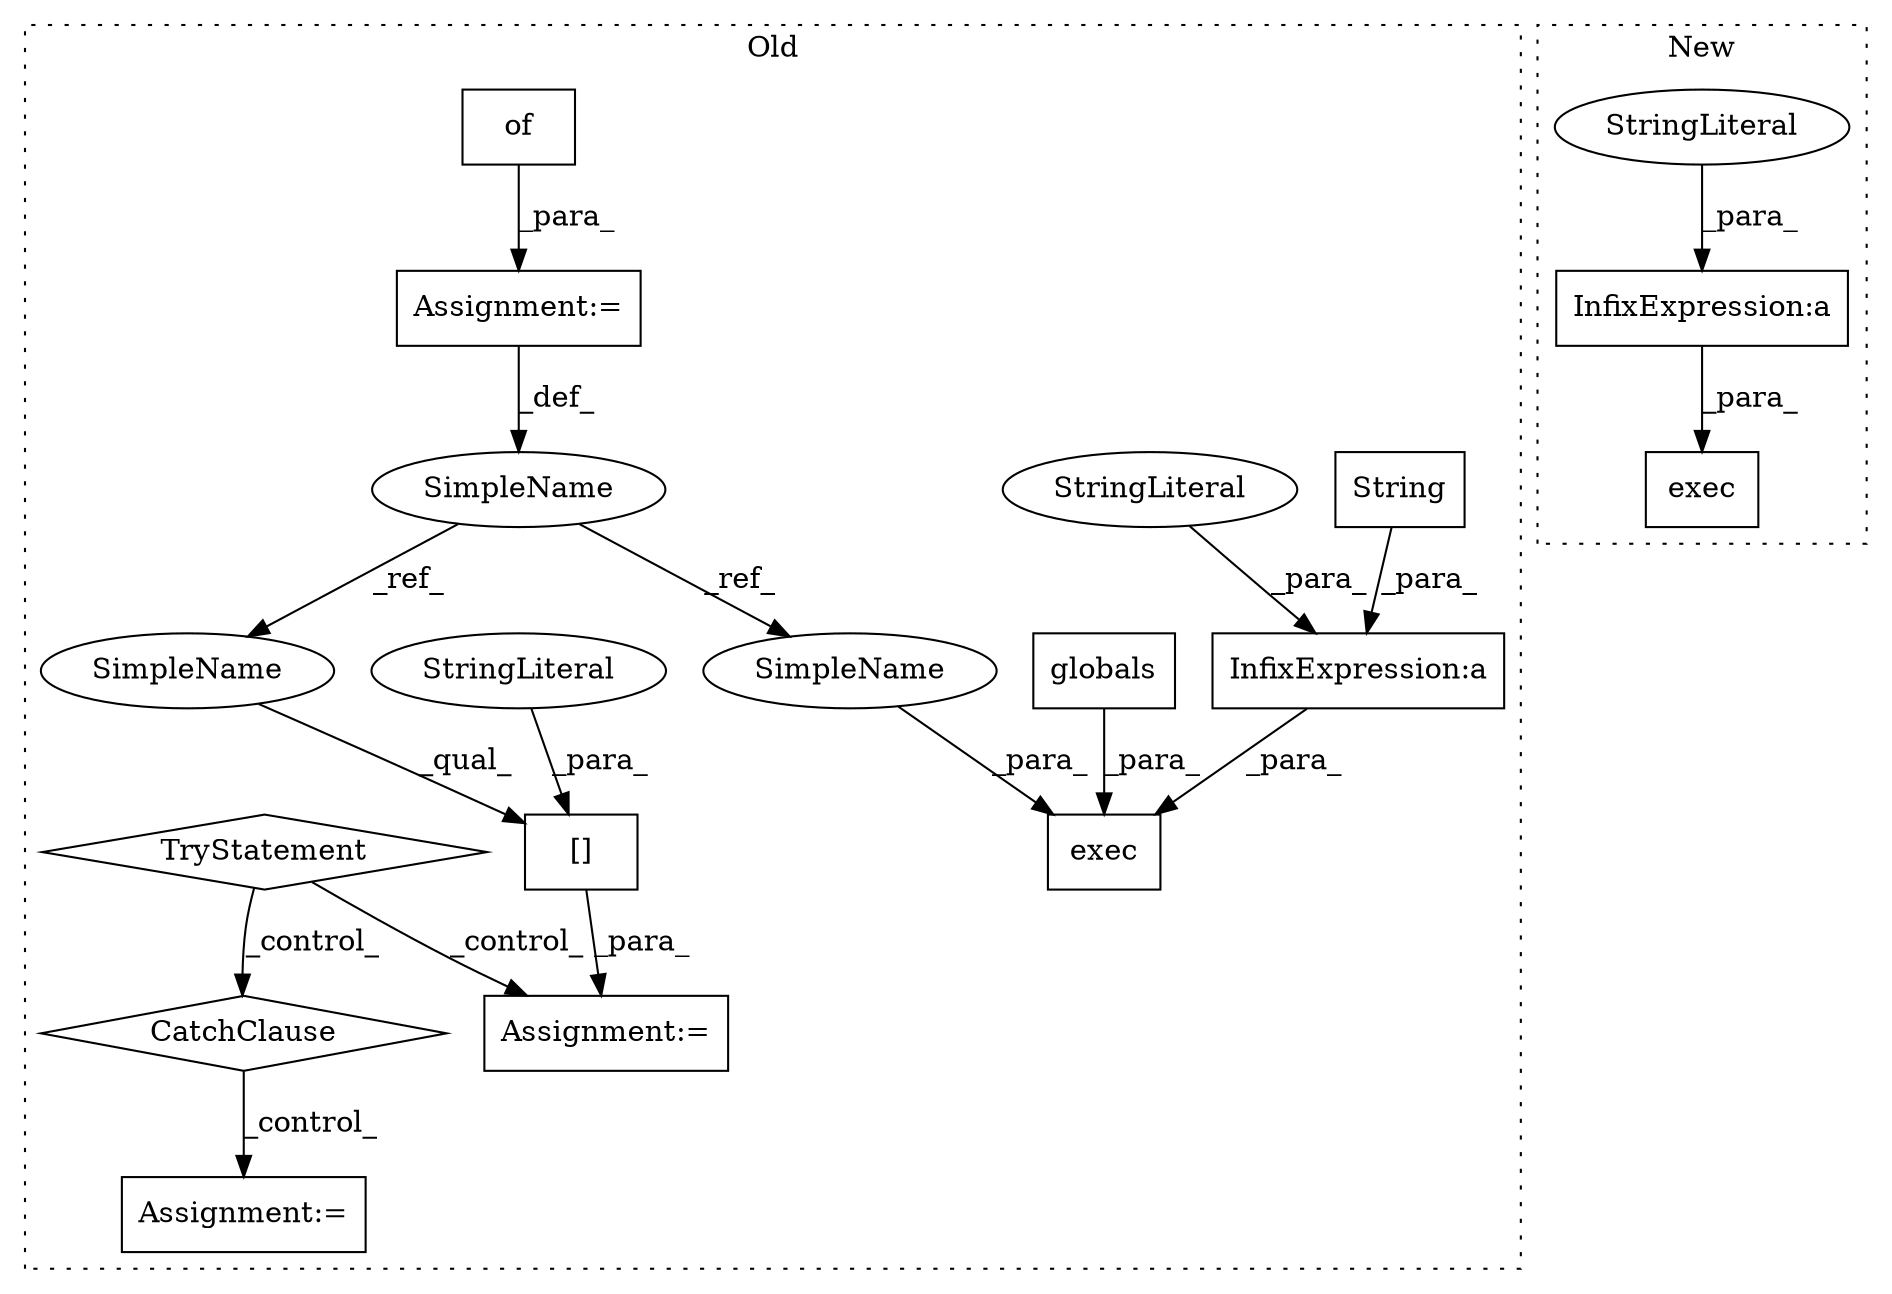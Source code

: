 digraph G {
subgraph cluster0 {
1 [label="exec" a="32" s="8693,8918" l="5,1" shape="box"];
3 [label="Assignment:=" a="7" s="8676" l="1" shape="box"];
4 [label="Assignment:=" a="7" s="9367" l="1" shape="box"];
5 [label="InfixExpression:a" a="27" s="8886" l="3" shape="box"];
7 [label="[]" a="2" s="9368,9373" l="2,1" shape="box"];
8 [label="TryStatement" a="54" s="9352" l="4" shape="diamond"];
9 [label="globals" a="32" s="8907" l="9" shape="box"];
10 [label="of" a="32" s="8681" l="4" shape="box"];
11 [label="SimpleName" a="42" s="8675" l="1" shape="ellipse"];
12 [label="String" a="32" s="8889,8905" l="7,1" shape="box"];
13 [label="CatchClause" a="12" s="9385,9418" l="13,2" shape="diamond"];
15 [label="Assignment:=" a="7" s="9431" l="1" shape="box"];
16 [label="StringLiteral" a="45" s="8698" l="188" shape="ellipse"];
17 [label="StringLiteral" a="45" s="9370" l="3" shape="ellipse"];
18 [label="SimpleName" a="42" s="8917" l="1" shape="ellipse"];
19 [label="SimpleName" a="42" s="9368" l="1" shape="ellipse"];
label = "Old";
style="dotted";
}
subgraph cluster1 {
2 [label="exec" a="32" s="3414,3619" l="5,1" shape="box"];
6 [label="InfixExpression:a" a="27" s="3607" l="3" shape="box"];
14 [label="StringLiteral" a="45" s="3419" l="188" shape="ellipse"];
label = "New";
style="dotted";
}
3 -> 11 [label="_def_"];
5 -> 1 [label="_para_"];
6 -> 2 [label="_para_"];
7 -> 4 [label="_para_"];
8 -> 13 [label="_control_"];
8 -> 4 [label="_control_"];
9 -> 1 [label="_para_"];
10 -> 3 [label="_para_"];
11 -> 18 [label="_ref_"];
11 -> 19 [label="_ref_"];
12 -> 5 [label="_para_"];
13 -> 15 [label="_control_"];
14 -> 6 [label="_para_"];
16 -> 5 [label="_para_"];
17 -> 7 [label="_para_"];
18 -> 1 [label="_para_"];
19 -> 7 [label="_qual_"];
}